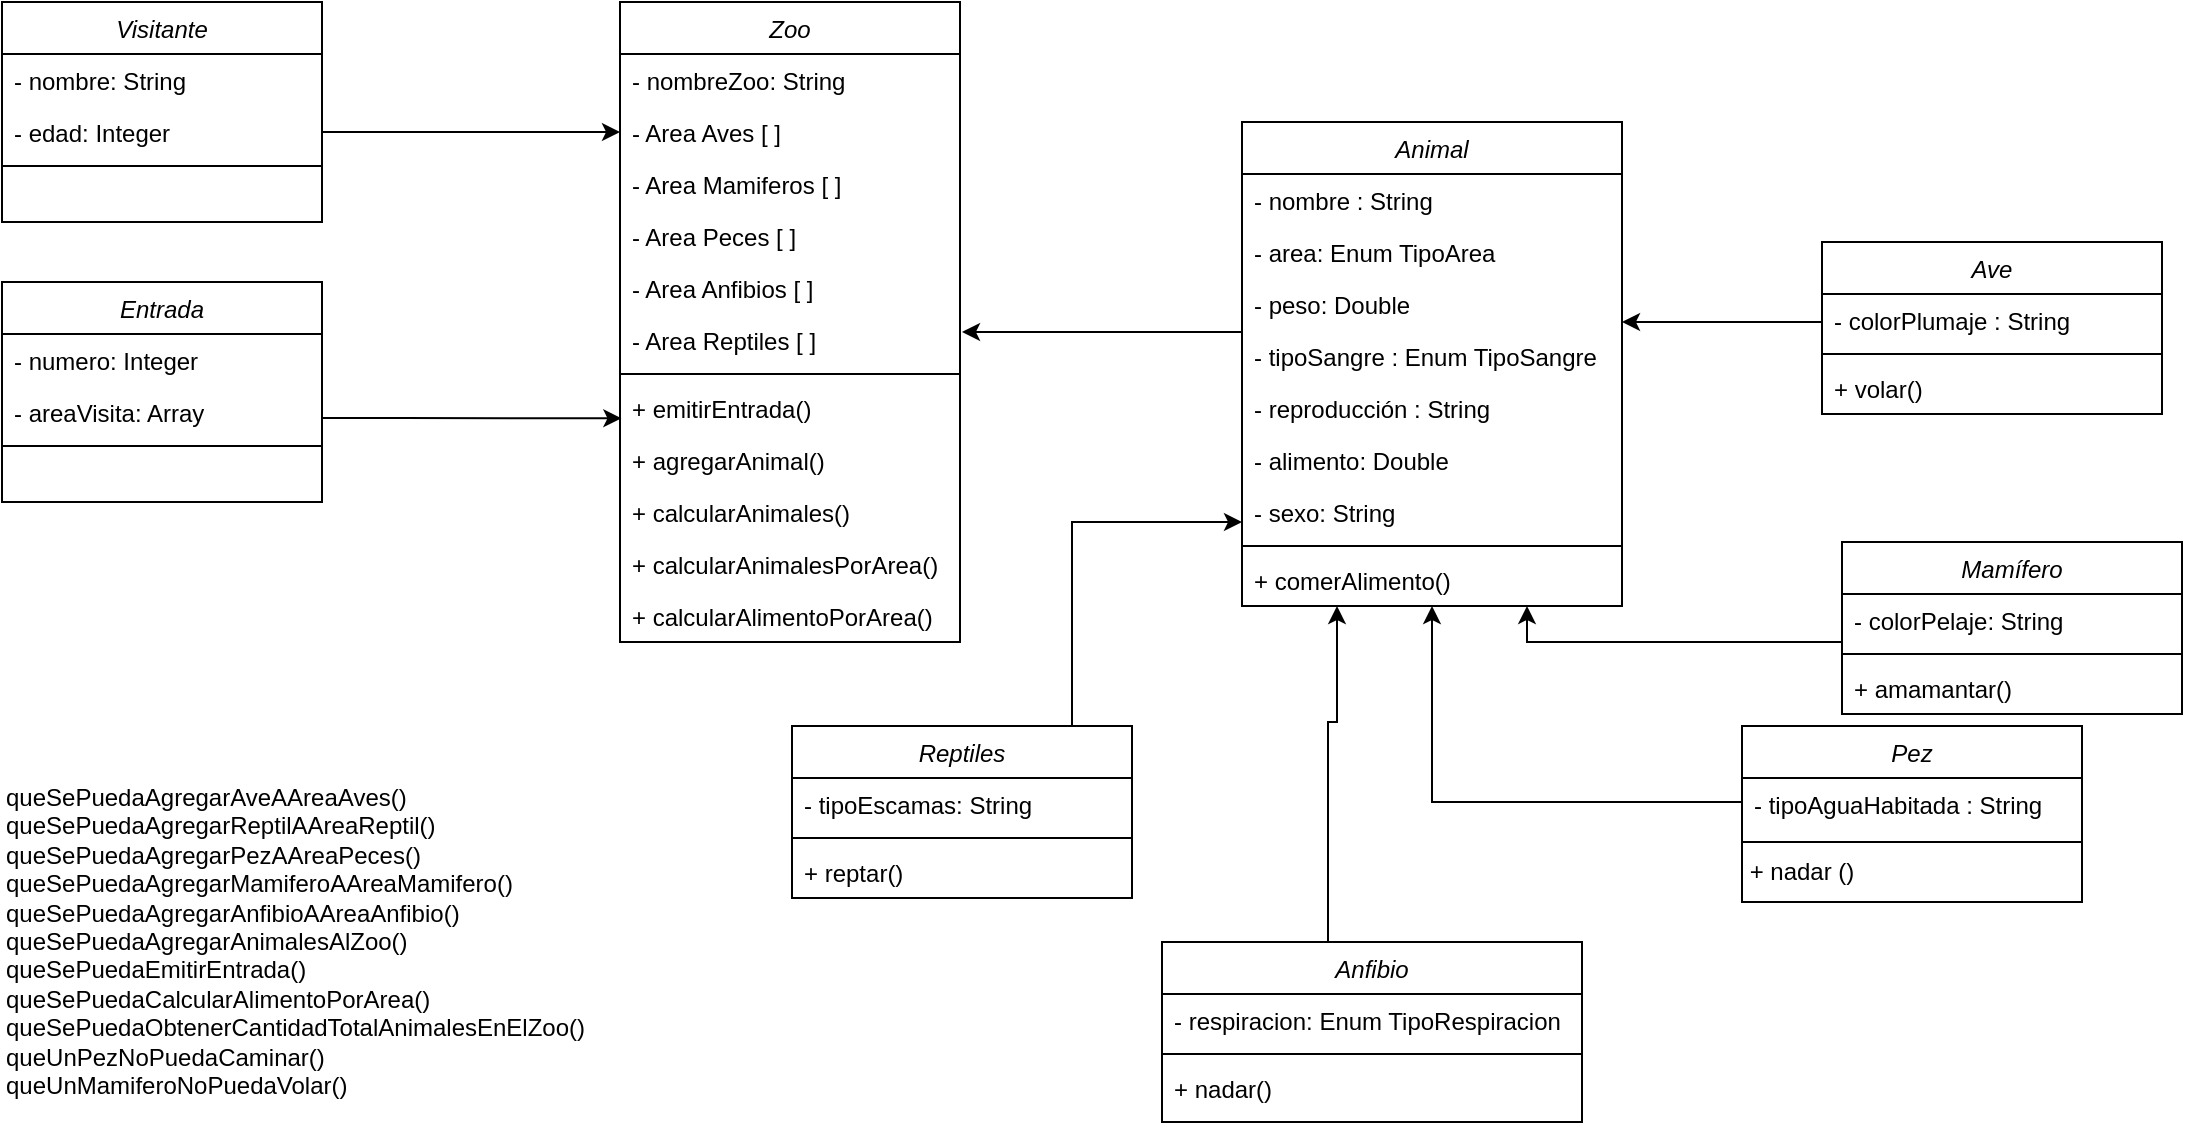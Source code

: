 <mxfile version="15.4.3" type="device"><diagram id="C5RBs43oDa-KdzZeNtuy" name="Page-1"><mxGraphModel dx="1038" dy="547" grid="1" gridSize="10" guides="1" tooltips="1" connect="1" arrows="1" fold="1" page="1" pageScale="1" pageWidth="1169" pageHeight="827" math="0" shadow="0"><root><mxCell id="WIyWlLk6GJQsqaUBKTNV-0"/><mxCell id="WIyWlLk6GJQsqaUBKTNV-1" parent="WIyWlLk6GJQsqaUBKTNV-0"/><mxCell id="zkfFHV4jXpPFQw0GAbJ--0" value="Visitante" style="swimlane;fontStyle=2;align=center;verticalAlign=top;childLayout=stackLayout;horizontal=1;startSize=26;horizontalStack=0;resizeParent=1;resizeLast=0;collapsible=1;marginBottom=0;rounded=0;shadow=0;strokeWidth=1;" parent="WIyWlLk6GJQsqaUBKTNV-1" vertex="1"><mxGeometry x="20" y="30" width="160" height="110" as="geometry"><mxRectangle x="230" y="140" width="160" height="26" as="alternateBounds"/></mxGeometry></mxCell><mxCell id="zkfFHV4jXpPFQw0GAbJ--1" value="- nombre: String" style="text;align=left;verticalAlign=top;spacingLeft=4;spacingRight=4;overflow=hidden;rotatable=0;points=[[0,0.5],[1,0.5]];portConstraint=eastwest;" parent="zkfFHV4jXpPFQw0GAbJ--0" vertex="1"><mxGeometry y="26" width="160" height="26" as="geometry"/></mxCell><mxCell id="zkfFHV4jXpPFQw0GAbJ--2" value="- edad: Integer" style="text;align=left;verticalAlign=top;spacingLeft=4;spacingRight=4;overflow=hidden;rotatable=0;points=[[0,0.5],[1,0.5]];portConstraint=eastwest;rounded=0;shadow=0;html=0;" parent="zkfFHV4jXpPFQw0GAbJ--0" vertex="1"><mxGeometry y="52" width="160" height="26" as="geometry"/></mxCell><mxCell id="zkfFHV4jXpPFQw0GAbJ--4" value="" style="line;html=1;strokeWidth=1;align=left;verticalAlign=middle;spacingTop=-1;spacingLeft=3;spacingRight=3;rotatable=0;labelPosition=right;points=[];portConstraint=eastwest;" parent="zkfFHV4jXpPFQw0GAbJ--0" vertex="1"><mxGeometry y="78" width="160" height="8" as="geometry"/></mxCell><mxCell id="TKWq1amOoFYRC9h2cerJ-0" value="Entrada" style="swimlane;fontStyle=2;align=center;verticalAlign=top;childLayout=stackLayout;horizontal=1;startSize=26;horizontalStack=0;resizeParent=1;resizeLast=0;collapsible=1;marginBottom=0;rounded=0;shadow=0;strokeWidth=1;" parent="WIyWlLk6GJQsqaUBKTNV-1" vertex="1"><mxGeometry x="20" y="170" width="160" height="110" as="geometry"><mxRectangle x="230" y="140" width="160" height="26" as="alternateBounds"/></mxGeometry></mxCell><mxCell id="TKWq1amOoFYRC9h2cerJ-1" value="- numero: Integer" style="text;align=left;verticalAlign=top;spacingLeft=4;spacingRight=4;overflow=hidden;rotatable=0;points=[[0,0.5],[1,0.5]];portConstraint=eastwest;" parent="TKWq1amOoFYRC9h2cerJ-0" vertex="1"><mxGeometry y="26" width="160" height="26" as="geometry"/></mxCell><mxCell id="TKWq1amOoFYRC9h2cerJ-3" value="- areaVisita: Array" style="text;align=left;verticalAlign=top;spacingLeft=4;spacingRight=4;overflow=hidden;rotatable=0;points=[[0,0.5],[1,0.5]];portConstraint=eastwest;rounded=0;shadow=0;html=0;" parent="TKWq1amOoFYRC9h2cerJ-0" vertex="1"><mxGeometry y="52" width="160" height="26" as="geometry"/></mxCell><mxCell id="TKWq1amOoFYRC9h2cerJ-4" value="" style="line;html=1;strokeWidth=1;align=left;verticalAlign=middle;spacingTop=-1;spacingLeft=3;spacingRight=3;rotatable=0;labelPosition=right;points=[];portConstraint=eastwest;" parent="TKWq1amOoFYRC9h2cerJ-0" vertex="1"><mxGeometry y="78" width="160" height="8" as="geometry"/></mxCell><mxCell id="TKWq1amOoFYRC9h2cerJ-7" value="Zoo" style="swimlane;fontStyle=2;align=center;verticalAlign=top;childLayout=stackLayout;horizontal=1;startSize=26;horizontalStack=0;resizeParent=1;resizeLast=0;collapsible=1;marginBottom=0;rounded=0;shadow=0;strokeWidth=1;" parent="WIyWlLk6GJQsqaUBKTNV-1" vertex="1"><mxGeometry x="329" y="30" width="170" height="320" as="geometry"><mxRectangle x="230" y="140" width="160" height="26" as="alternateBounds"/></mxGeometry></mxCell><mxCell id="TKWq1amOoFYRC9h2cerJ-8" value="- nombreZoo: String " style="text;align=left;verticalAlign=top;spacingLeft=4;spacingRight=4;overflow=hidden;rotatable=0;points=[[0,0.5],[1,0.5]];portConstraint=eastwest;" parent="TKWq1amOoFYRC9h2cerJ-7" vertex="1"><mxGeometry y="26" width="170" height="26" as="geometry"/></mxCell><mxCell id="TKWq1amOoFYRC9h2cerJ-9" value="- Area Aves [ ]" style="text;align=left;verticalAlign=top;spacingLeft=4;spacingRight=4;overflow=hidden;rotatable=0;points=[[0,0.5],[1,0.5]];portConstraint=eastwest;rounded=0;shadow=0;html=0;" parent="TKWq1amOoFYRC9h2cerJ-7" vertex="1"><mxGeometry y="52" width="170" height="26" as="geometry"/></mxCell><mxCell id="TKWq1amOoFYRC9h2cerJ-10" value="- Area Mamiferos [ ]" style="text;align=left;verticalAlign=top;spacingLeft=4;spacingRight=4;overflow=hidden;rotatable=0;points=[[0,0.5],[1,0.5]];portConstraint=eastwest;rounded=0;shadow=0;html=0;" parent="TKWq1amOoFYRC9h2cerJ-7" vertex="1"><mxGeometry y="78" width="170" height="26" as="geometry"/></mxCell><mxCell id="TKWq1amOoFYRC9h2cerJ-13" value="- Area Peces [ ]" style="text;align=left;verticalAlign=top;spacingLeft=4;spacingRight=4;overflow=hidden;rotatable=0;points=[[0,0.5],[1,0.5]];portConstraint=eastwest;rounded=0;shadow=0;html=0;" parent="TKWq1amOoFYRC9h2cerJ-7" vertex="1"><mxGeometry y="104" width="170" height="26" as="geometry"/></mxCell><mxCell id="TKWq1amOoFYRC9h2cerJ-28" value="- Area Anfibios [ ]" style="text;align=left;verticalAlign=top;spacingLeft=4;spacingRight=4;overflow=hidden;rotatable=0;points=[[0,0.5],[1,0.5]];portConstraint=eastwest;rounded=0;shadow=0;html=0;" parent="TKWq1amOoFYRC9h2cerJ-7" vertex="1"><mxGeometry y="130" width="170" height="26" as="geometry"/></mxCell><mxCell id="TKWq1amOoFYRC9h2cerJ-30" value="- Area Reptiles [ ]" style="text;align=left;verticalAlign=top;spacingLeft=4;spacingRight=4;overflow=hidden;rotatable=0;points=[[0,0.5],[1,0.5]];portConstraint=eastwest;rounded=0;shadow=0;html=0;" parent="TKWq1amOoFYRC9h2cerJ-7" vertex="1"><mxGeometry y="156" width="170" height="26" as="geometry"/></mxCell><mxCell id="TKWq1amOoFYRC9h2cerJ-17" value="" style="line;html=1;strokeWidth=1;align=left;verticalAlign=middle;spacingTop=-1;spacingLeft=3;spacingRight=3;rotatable=0;labelPosition=right;points=[];portConstraint=eastwest;" parent="TKWq1amOoFYRC9h2cerJ-7" vertex="1"><mxGeometry y="182" width="170" height="8" as="geometry"/></mxCell><mxCell id="TKWq1amOoFYRC9h2cerJ-70" value="+ emitirEntrada()" style="text;align=left;verticalAlign=top;spacingLeft=4;spacingRight=4;overflow=hidden;rotatable=0;points=[[0,0.5],[1,0.5]];portConstraint=eastwest;rounded=0;shadow=0;html=0;" parent="TKWq1amOoFYRC9h2cerJ-7" vertex="1"><mxGeometry y="190" width="170" height="26" as="geometry"/></mxCell><mxCell id="TKWq1amOoFYRC9h2cerJ-18" value="+ agregarAnimal()" style="text;align=left;verticalAlign=top;spacingLeft=4;spacingRight=4;overflow=hidden;rotatable=0;points=[[0,0.5],[1,0.5]];portConstraint=eastwest;rounded=0;shadow=0;html=0;" parent="TKWq1amOoFYRC9h2cerJ-7" vertex="1"><mxGeometry y="216" width="170" height="26" as="geometry"/></mxCell><mxCell id="TKWq1amOoFYRC9h2cerJ-66" value="+ calcularAnimales()" style="text;align=left;verticalAlign=top;spacingLeft=4;spacingRight=4;overflow=hidden;rotatable=0;points=[[0,0.5],[1,0.5]];portConstraint=eastwest;rounded=0;shadow=0;html=0;" parent="TKWq1amOoFYRC9h2cerJ-7" vertex="1"><mxGeometry y="242" width="170" height="26" as="geometry"/></mxCell><mxCell id="TKWq1amOoFYRC9h2cerJ-65" value="+ calcularAnimalesPorArea()" style="text;align=left;verticalAlign=top;spacingLeft=4;spacingRight=4;overflow=hidden;rotatable=0;points=[[0,0.5],[1,0.5]];portConstraint=eastwest;rounded=0;shadow=0;html=0;" parent="TKWq1amOoFYRC9h2cerJ-7" vertex="1"><mxGeometry y="268" width="170" height="26" as="geometry"/></mxCell><mxCell id="TKWq1amOoFYRC9h2cerJ-19" value="+ calcularAlimentoPorArea()" style="text;align=left;verticalAlign=top;spacingLeft=4;spacingRight=4;overflow=hidden;rotatable=0;points=[[0,0.5],[1,0.5]];portConstraint=eastwest;rounded=0;shadow=0;html=0;" parent="TKWq1amOoFYRC9h2cerJ-7" vertex="1"><mxGeometry y="294" width="170" height="26" as="geometry"/></mxCell><mxCell id="TKWq1amOoFYRC9h2cerJ-40" style="edgeStyle=orthogonalEdgeStyle;rounded=0;orthogonalLoop=1;jettySize=auto;html=1;" parent="WIyWlLk6GJQsqaUBKTNV-1" source="TKWq1amOoFYRC9h2cerJ-20" edge="1"><mxGeometry relative="1" as="geometry"><mxPoint x="500" y="195.0" as="targetPoint"/><Array as="points"><mxPoint x="590" y="195"/><mxPoint x="590" y="195"/></Array></mxGeometry></mxCell><mxCell id="TKWq1amOoFYRC9h2cerJ-20" value="Animal" style="swimlane;fontStyle=2;align=center;verticalAlign=top;childLayout=stackLayout;horizontal=1;startSize=26;horizontalStack=0;resizeParent=1;resizeLast=0;collapsible=1;marginBottom=0;rounded=0;shadow=0;strokeWidth=1;" parent="WIyWlLk6GJQsqaUBKTNV-1" vertex="1"><mxGeometry x="640" y="90" width="190" height="242" as="geometry"><mxRectangle x="230" y="140" width="160" height="26" as="alternateBounds"/></mxGeometry></mxCell><mxCell id="TKWq1amOoFYRC9h2cerJ-21" value="- nombre : String" style="text;align=left;verticalAlign=top;spacingLeft=4;spacingRight=4;overflow=hidden;rotatable=0;points=[[0,0.5],[1,0.5]];portConstraint=eastwest;" parent="TKWq1amOoFYRC9h2cerJ-20" vertex="1"><mxGeometry y="26" width="190" height="26" as="geometry"/></mxCell><mxCell id="TKWq1amOoFYRC9h2cerJ-22" value="- area: Enum TipoArea" style="text;align=left;verticalAlign=top;spacingLeft=4;spacingRight=4;overflow=hidden;rotatable=0;points=[[0,0.5],[1,0.5]];portConstraint=eastwest;rounded=0;shadow=0;html=0;" parent="TKWq1amOoFYRC9h2cerJ-20" vertex="1"><mxGeometry y="52" width="190" height="26" as="geometry"/></mxCell><mxCell id="TKWq1amOoFYRC9h2cerJ-24" value="- peso: Double" style="text;align=left;verticalAlign=top;spacingLeft=4;spacingRight=4;overflow=hidden;rotatable=0;points=[[0,0.5],[1,0.5]];portConstraint=eastwest;rounded=0;shadow=0;html=0;" parent="TKWq1amOoFYRC9h2cerJ-20" vertex="1"><mxGeometry y="78" width="190" height="26" as="geometry"/></mxCell><mxCell id="TKWq1amOoFYRC9h2cerJ-58" value="- tipoSangre : Enum TipoSangre" style="text;align=left;verticalAlign=top;spacingLeft=4;spacingRight=4;overflow=hidden;rotatable=0;points=[[0,0.5],[1,0.5]];portConstraint=eastwest;" parent="TKWq1amOoFYRC9h2cerJ-20" vertex="1"><mxGeometry y="104" width="190" height="26" as="geometry"/></mxCell><mxCell id="TKWq1amOoFYRC9h2cerJ-59" value="- reproducción : String" style="text;align=left;verticalAlign=top;spacingLeft=4;spacingRight=4;overflow=hidden;rotatable=0;points=[[0,0.5],[1,0.5]];portConstraint=eastwest;" parent="TKWq1amOoFYRC9h2cerJ-20" vertex="1"><mxGeometry y="130" width="190" height="26" as="geometry"/></mxCell><mxCell id="TKWq1amOoFYRC9h2cerJ-23" value="- alimento: Double" style="text;align=left;verticalAlign=top;spacingLeft=4;spacingRight=4;overflow=hidden;rotatable=0;points=[[0,0.5],[1,0.5]];portConstraint=eastwest;rounded=0;shadow=0;html=0;" parent="TKWq1amOoFYRC9h2cerJ-20" vertex="1"><mxGeometry y="156" width="190" height="26" as="geometry"/></mxCell><mxCell id="QwMWJ4_k2GX7sRvq6KCW-7" value="- sexo: String" style="text;align=left;verticalAlign=top;spacingLeft=4;spacingRight=4;overflow=hidden;rotatable=0;points=[[0,0.5],[1,0.5]];portConstraint=eastwest;rounded=0;shadow=0;html=0;" vertex="1" parent="TKWq1amOoFYRC9h2cerJ-20"><mxGeometry y="182" width="190" height="26" as="geometry"/></mxCell><mxCell id="TKWq1amOoFYRC9h2cerJ-25" value="" style="line;html=1;strokeWidth=1;align=left;verticalAlign=middle;spacingTop=-1;spacingLeft=3;spacingRight=3;rotatable=0;labelPosition=right;points=[];portConstraint=eastwest;" parent="TKWq1amOoFYRC9h2cerJ-20" vertex="1"><mxGeometry y="208" width="190" height="8" as="geometry"/></mxCell><mxCell id="TKWq1amOoFYRC9h2cerJ-26" value="+ comerAlimento()" style="text;align=left;verticalAlign=top;spacingLeft=4;spacingRight=4;overflow=hidden;rotatable=0;points=[[0,0.5],[1,0.5]];portConstraint=eastwest;rounded=0;shadow=0;html=0;" parent="TKWq1amOoFYRC9h2cerJ-20" vertex="1"><mxGeometry y="216" width="190" height="26" as="geometry"/></mxCell><mxCell id="TKWq1amOoFYRC9h2cerJ-39" style="edgeStyle=orthogonalEdgeStyle;rounded=0;orthogonalLoop=1;jettySize=auto;html=1;" parent="WIyWlLk6GJQsqaUBKTNV-1" source="TKWq1amOoFYRC9h2cerJ-31" target="TKWq1amOoFYRC9h2cerJ-24" edge="1"><mxGeometry relative="1" as="geometry"><mxPoint x="820" y="190" as="targetPoint"/><Array as="points"><mxPoint x="840" y="190"/><mxPoint x="840" y="190"/></Array></mxGeometry></mxCell><mxCell id="TKWq1amOoFYRC9h2cerJ-31" value="Ave" style="swimlane;fontStyle=2;align=center;verticalAlign=top;childLayout=stackLayout;horizontal=1;startSize=26;horizontalStack=0;resizeParent=1;resizeLast=0;collapsible=1;marginBottom=0;rounded=0;shadow=0;strokeWidth=1;" parent="WIyWlLk6GJQsqaUBKTNV-1" vertex="1"><mxGeometry x="930" y="150" width="170" height="86" as="geometry"><mxRectangle x="930" y="150" width="160" height="26" as="alternateBounds"/></mxGeometry></mxCell><mxCell id="TKWq1amOoFYRC9h2cerJ-37" value="- colorPlumaje : String" style="text;align=left;verticalAlign=top;spacingLeft=4;spacingRight=4;overflow=hidden;rotatable=0;points=[[0,0.5],[1,0.5]];portConstraint=eastwest;rounded=0;shadow=0;html=0;" parent="TKWq1amOoFYRC9h2cerJ-31" vertex="1"><mxGeometry y="26" width="170" height="26" as="geometry"/></mxCell><mxCell id="QwMWJ4_k2GX7sRvq6KCW-10" value="" style="line;html=1;strokeWidth=1;align=left;verticalAlign=middle;spacingTop=-1;spacingLeft=3;spacingRight=3;rotatable=0;labelPosition=right;points=[];portConstraint=eastwest;" vertex="1" parent="TKWq1amOoFYRC9h2cerJ-31"><mxGeometry y="52" width="170" height="8" as="geometry"/></mxCell><mxCell id="TKWq1amOoFYRC9h2cerJ-44" value="+ volar()" style="text;align=left;verticalAlign=top;spacingLeft=4;spacingRight=4;overflow=hidden;rotatable=0;points=[[0,0.5],[1,0.5]];portConstraint=eastwest;rounded=0;shadow=0;html=0;" parent="TKWq1amOoFYRC9h2cerJ-31" vertex="1"><mxGeometry y="60" width="170" height="26" as="geometry"/></mxCell><mxCell id="TKWq1amOoFYRC9h2cerJ-42" value="Mamífero" style="swimlane;fontStyle=2;align=center;verticalAlign=top;childLayout=stackLayout;horizontal=1;startSize=26;horizontalStack=0;resizeParent=1;resizeLast=0;collapsible=1;marginBottom=0;rounded=0;shadow=0;strokeWidth=1;" parent="WIyWlLk6GJQsqaUBKTNV-1" vertex="1"><mxGeometry x="940" y="300" width="170" height="86" as="geometry"><mxRectangle x="230" y="140" width="160" height="26" as="alternateBounds"/></mxGeometry></mxCell><mxCell id="TKWq1amOoFYRC9h2cerJ-43" value="- colorPelaje: String" style="text;align=left;verticalAlign=top;spacingLeft=4;spacingRight=4;overflow=hidden;rotatable=0;points=[[0,0.5],[1,0.5]];portConstraint=eastwest;rounded=0;shadow=0;html=0;" parent="TKWq1amOoFYRC9h2cerJ-42" vertex="1"><mxGeometry y="26" width="170" height="26" as="geometry"/></mxCell><mxCell id="QwMWJ4_k2GX7sRvq6KCW-9" value="" style="line;html=1;strokeWidth=1;align=left;verticalAlign=middle;spacingTop=-1;spacingLeft=3;spacingRight=3;rotatable=0;labelPosition=right;points=[];portConstraint=eastwest;" vertex="1" parent="TKWq1amOoFYRC9h2cerJ-42"><mxGeometry y="52" width="170" height="8" as="geometry"/></mxCell><mxCell id="TKWq1amOoFYRC9h2cerJ-45" value="+ amamantar()" style="text;align=left;verticalAlign=top;spacingLeft=4;spacingRight=4;overflow=hidden;rotatable=0;points=[[0,0.5],[1,0.5]];portConstraint=eastwest;rounded=0;shadow=0;html=0;" parent="TKWq1amOoFYRC9h2cerJ-42" vertex="1"><mxGeometry y="60" width="170" height="26" as="geometry"/></mxCell><mxCell id="TKWq1amOoFYRC9h2cerJ-46" style="edgeStyle=orthogonalEdgeStyle;rounded=0;orthogonalLoop=1;jettySize=auto;html=1;entryX=0.75;entryY=1;entryDx=0;entryDy=0;" parent="WIyWlLk6GJQsqaUBKTNV-1" source="TKWq1amOoFYRC9h2cerJ-43" target="TKWq1amOoFYRC9h2cerJ-20" edge="1"><mxGeometry relative="1" as="geometry"><Array as="points"><mxPoint x="783" y="350"/></Array></mxGeometry></mxCell><mxCell id="TKWq1amOoFYRC9h2cerJ-47" value="Pez" style="swimlane;fontStyle=2;align=center;verticalAlign=top;childLayout=stackLayout;horizontal=1;startSize=26;horizontalStack=0;resizeParent=1;resizeLast=0;collapsible=1;marginBottom=0;rounded=0;shadow=0;strokeWidth=1;" parent="WIyWlLk6GJQsqaUBKTNV-1" vertex="1"><mxGeometry x="890" y="392" width="170" height="58" as="geometry"><mxRectangle x="230" y="140" width="160" height="26" as="alternateBounds"/></mxGeometry></mxCell><mxCell id="TKWq1amOoFYRC9h2cerJ-49" value="- tipoAguaHabitada : String" style="text;align=left;verticalAlign=top;spacingLeft=4;spacingRight=4;overflow=hidden;rotatable=0;points=[[0,0.5],[1,0.5]];portConstraint=eastwest;rounded=0;shadow=0;html=0;" parent="TKWq1amOoFYRC9h2cerJ-47" vertex="1"><mxGeometry y="26" width="170" height="24" as="geometry"/></mxCell><mxCell id="TKWq1amOoFYRC9h2cerJ-50" style="edgeStyle=orthogonalEdgeStyle;rounded=0;orthogonalLoop=1;jettySize=auto;html=1;entryX=0.5;entryY=1;entryDx=0;entryDy=0;" parent="WIyWlLk6GJQsqaUBKTNV-1" source="TKWq1amOoFYRC9h2cerJ-49" target="TKWq1amOoFYRC9h2cerJ-20" edge="1"><mxGeometry relative="1" as="geometry"/></mxCell><mxCell id="TKWq1amOoFYRC9h2cerJ-55" style="edgeStyle=orthogonalEdgeStyle;rounded=0;orthogonalLoop=1;jettySize=auto;html=1;entryX=0.25;entryY=1;entryDx=0;entryDy=0;" parent="WIyWlLk6GJQsqaUBKTNV-1" source="TKWq1amOoFYRC9h2cerJ-51" target="TKWq1amOoFYRC9h2cerJ-20" edge="1"><mxGeometry relative="1" as="geometry"><Array as="points"><mxPoint x="683" y="390"/></Array></mxGeometry></mxCell><mxCell id="TKWq1amOoFYRC9h2cerJ-51" value="Anfibio" style="swimlane;fontStyle=2;align=center;verticalAlign=top;childLayout=stackLayout;horizontal=1;startSize=26;horizontalStack=0;resizeParent=1;resizeLast=0;collapsible=1;marginBottom=0;rounded=0;shadow=0;strokeWidth=1;" parent="WIyWlLk6GJQsqaUBKTNV-1" vertex="1"><mxGeometry x="600" y="500" width="210" height="90" as="geometry"><mxRectangle x="230" y="140" width="160" height="26" as="alternateBounds"/></mxGeometry></mxCell><mxCell id="TKWq1amOoFYRC9h2cerJ-52" value="- respiracion: Enum TipoRespiracion" style="text;align=left;verticalAlign=top;spacingLeft=4;spacingRight=4;overflow=hidden;rotatable=0;points=[[0,0.5],[1,0.5]];portConstraint=eastwest;rounded=0;shadow=0;html=0;" parent="TKWq1amOoFYRC9h2cerJ-51" vertex="1"><mxGeometry y="26" width="210" height="26" as="geometry"/></mxCell><mxCell id="QwMWJ4_k2GX7sRvq6KCW-8" value="" style="line;html=1;strokeWidth=1;align=left;verticalAlign=middle;spacingTop=-1;spacingLeft=3;spacingRight=3;rotatable=0;labelPosition=right;points=[];portConstraint=eastwest;" vertex="1" parent="TKWq1amOoFYRC9h2cerJ-51"><mxGeometry y="52" width="210" height="8" as="geometry"/></mxCell><mxCell id="TKWq1amOoFYRC9h2cerJ-60" value="+ nadar()" style="text;align=left;verticalAlign=top;spacingLeft=4;spacingRight=4;overflow=hidden;rotatable=0;points=[[0,0.5],[1,0.5]];portConstraint=eastwest;rounded=0;shadow=0;html=0;" parent="TKWq1amOoFYRC9h2cerJ-51" vertex="1"><mxGeometry y="60" width="210" height="30" as="geometry"/></mxCell><mxCell id="TKWq1amOoFYRC9h2cerJ-56" style="edgeStyle=orthogonalEdgeStyle;rounded=0;orthogonalLoop=1;jettySize=auto;html=1;" parent="WIyWlLk6GJQsqaUBKTNV-1" source="TKWq1amOoFYRC9h2cerJ-53" edge="1"><mxGeometry relative="1" as="geometry"><mxPoint x="640" y="290" as="targetPoint"/><Array as="points"><mxPoint x="555" y="290"/><mxPoint x="640" y="290"/></Array></mxGeometry></mxCell><mxCell id="TKWq1amOoFYRC9h2cerJ-53" value="Reptiles" style="swimlane;fontStyle=2;align=center;verticalAlign=top;childLayout=stackLayout;horizontal=1;startSize=26;horizontalStack=0;resizeParent=1;resizeLast=0;collapsible=1;marginBottom=0;rounded=0;shadow=0;strokeWidth=1;" parent="WIyWlLk6GJQsqaUBKTNV-1" vertex="1"><mxGeometry x="415" y="392" width="170" height="86" as="geometry"><mxRectangle x="230" y="140" width="160" height="26" as="alternateBounds"/></mxGeometry></mxCell><mxCell id="TKWq1amOoFYRC9h2cerJ-54" value="- tipoEscamas: String" style="text;align=left;verticalAlign=top;spacingLeft=4;spacingRight=4;overflow=hidden;rotatable=0;points=[[0,0.5],[1,0.5]];portConstraint=eastwest;rounded=0;shadow=0;html=0;" parent="TKWq1amOoFYRC9h2cerJ-53" vertex="1"><mxGeometry y="26" width="170" height="26" as="geometry"/></mxCell><mxCell id="QwMWJ4_k2GX7sRvq6KCW-11" value="" style="line;html=1;strokeWidth=1;align=left;verticalAlign=middle;spacingTop=-1;spacingLeft=3;spacingRight=3;rotatable=0;labelPosition=right;points=[];portConstraint=eastwest;" vertex="1" parent="TKWq1amOoFYRC9h2cerJ-53"><mxGeometry y="52" width="170" height="8" as="geometry"/></mxCell><mxCell id="TKWq1amOoFYRC9h2cerJ-57" value="+ reptar()" style="text;align=left;verticalAlign=top;spacingLeft=4;spacingRight=4;overflow=hidden;rotatable=0;points=[[0,0.5],[1,0.5]];portConstraint=eastwest;rounded=0;shadow=0;html=0;" parent="TKWq1amOoFYRC9h2cerJ-53" vertex="1"><mxGeometry y="60" width="170" height="26" as="geometry"/></mxCell><mxCell id="TKWq1amOoFYRC9h2cerJ-62" style="edgeStyle=orthogonalEdgeStyle;rounded=0;orthogonalLoop=1;jettySize=auto;html=1;entryX=0;entryY=0.5;entryDx=0;entryDy=0;" parent="WIyWlLk6GJQsqaUBKTNV-1" source="zkfFHV4jXpPFQw0GAbJ--2" target="TKWq1amOoFYRC9h2cerJ-9" edge="1"><mxGeometry relative="1" as="geometry"/></mxCell><mxCell id="TKWq1amOoFYRC9h2cerJ-67" value="queSePuedaAgregarAveAAreaAves()&#10;queSePuedaAgregarReptilAAreaReptil()&#10;queSePuedaAgregarPezAAreaPeces()&#10;queSePuedaAgregarMamiferoAAreaMamifero()&#10;queSePuedaAgregarAnfibioAAreaAnfibio()&#10;queSePuedaAgregarAnimalesAlZoo()&#10;queSePuedaEmitirEntrada()&#10;queSePuedaCalcularAlimentoPorArea()&#10;queSePuedaObtenerCantidadTotalAnimalesEnElZoo()&#10;queUnPezNoPuedaCaminar()&#10;queUnMamiferoNoPuedaVolar()" style="text;whiteSpace=wrap;html=1;" parent="WIyWlLk6GJQsqaUBKTNV-1" vertex="1"><mxGeometry x="20" y="414" width="320" height="170" as="geometry"/></mxCell><mxCell id="TKWq1amOoFYRC9h2cerJ-71" style="edgeStyle=orthogonalEdgeStyle;rounded=0;orthogonalLoop=1;jettySize=auto;html=1;entryX=0.004;entryY=0.699;entryDx=0;entryDy=0;entryPerimeter=0;" parent="WIyWlLk6GJQsqaUBKTNV-1" source="TKWq1amOoFYRC9h2cerJ-3" target="TKWq1amOoFYRC9h2cerJ-70" edge="1"><mxGeometry relative="1" as="geometry"><Array as="points"><mxPoint x="220" y="238"/><mxPoint x="220" y="238"/></Array></mxGeometry></mxCell><mxCell id="QwMWJ4_k2GX7sRvq6KCW-5" value="" style="rounded=0;whiteSpace=wrap;html=1;" vertex="1" parent="WIyWlLk6GJQsqaUBKTNV-1"><mxGeometry x="890" y="450" width="170" height="30" as="geometry"/></mxCell><mxCell id="QwMWJ4_k2GX7sRvq6KCW-6" value="+ nadar ()" style="text;html=1;strokeColor=none;fillColor=none;align=center;verticalAlign=middle;whiteSpace=wrap;rounded=0;" vertex="1" parent="WIyWlLk6GJQsqaUBKTNV-1"><mxGeometry x="890" y="450" width="60" height="30" as="geometry"/></mxCell></root></mxGraphModel></diagram></mxfile>